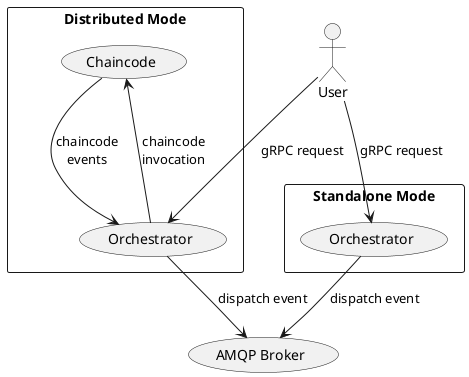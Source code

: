 @startuml

actor User as u

rectangle "Standalone Mode" {
    usecase Orchestrator as s_or
}

rectangle "Distributed Mode" {
    usecase Orchestrator as c_or
    usecase Chaincode as cc
}

u --> s_or : gRPC request
u --> c_or : gRPC request

c_or --> cc: chaincode\ninvocation

s_or --> (AMQP Broker): dispatch event
c_or --> (AMQP Broker): dispatch event

cc -> c_or: chaincode\nevents

@enduml
